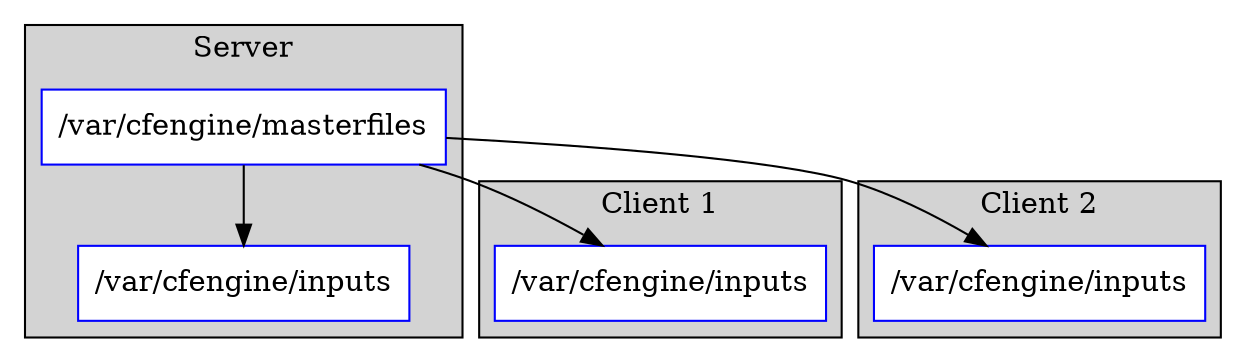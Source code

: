 digraph policy_propagation {
  node [ shape = box ];

  subgraph cluster_0 {
    h_masterfiles [ label = "/var/cfengine/masterfiles" color = blue style = filled fillcolor = white ]
    h_inputs [ label = "/var/cfengine/inputs" color = blue style = filled fillcolor = white ]
    h_masterfiles -> h_inputs;
    label = "Server";
    style = filled;
  }

  subgraph cluster_1 {
    c1_inputs [ label = "/var/cfengine/inputs" color = blue style = filled fillcolor = white ]
    c1_inputs;
    label = "Client 1";
    style = filled;
  }

  subgraph cluster_2 {
    c2_inputs [ label = "/var/cfengine/inputs" color = blue style = filled fillcolor = white ]
    c2_inputs;
    label = "Client 2";
    style = filled;
  }

  h_masterfiles -> c1_inputs;
  h_masterfiles -> c2_inputs;

}
